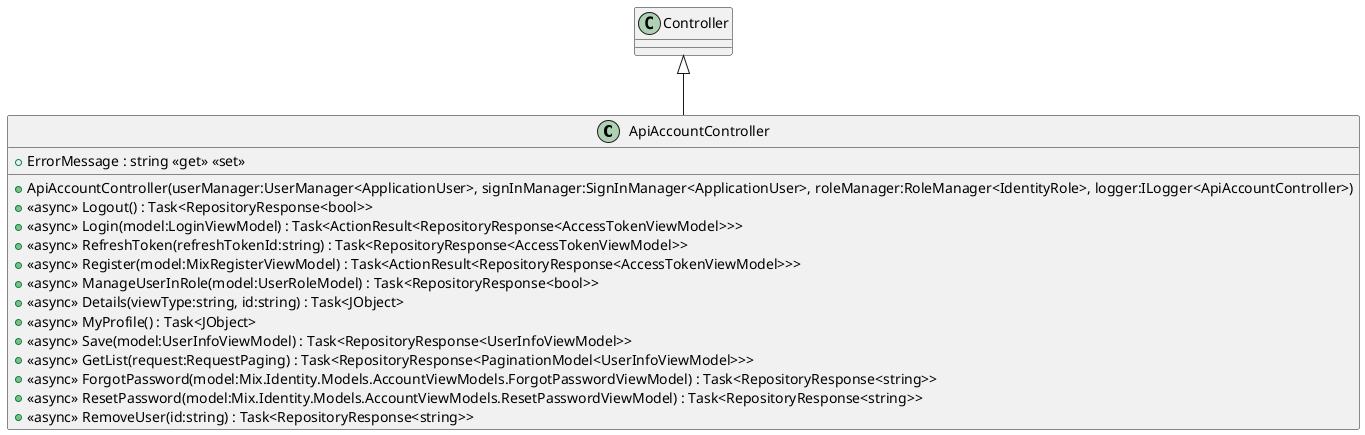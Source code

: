 @startuml
class ApiAccountController {
    + ApiAccountController(userManager:UserManager<ApplicationUser>, signInManager:SignInManager<ApplicationUser>, roleManager:RoleManager<IdentityRole>, logger:ILogger<ApiAccountController>)
    + ErrorMessage : string <<get>> <<set>>
    + <<async>> Logout() : Task<RepositoryResponse<bool>>
    + <<async>> Login(model:LoginViewModel) : Task<ActionResult<RepositoryResponse<AccessTokenViewModel>>>
    + <<async>> RefreshToken(refreshTokenId:string) : Task<RepositoryResponse<AccessTokenViewModel>>
    + <<async>> Register(model:MixRegisterViewModel) : Task<ActionResult<RepositoryResponse<AccessTokenViewModel>>>
    + <<async>> ManageUserInRole(model:UserRoleModel) : Task<RepositoryResponse<bool>>
    + <<async>> Details(viewType:string, id:string) : Task<JObject>
    + <<async>> MyProfile() : Task<JObject>
    + <<async>> Save(model:UserInfoViewModel) : Task<RepositoryResponse<UserInfoViewModel>>
    + <<async>> GetList(request:RequestPaging) : Task<RepositoryResponse<PaginationModel<UserInfoViewModel>>>
    + <<async>> ForgotPassword(model:Mix.Identity.Models.AccountViewModels.ForgotPasswordViewModel) : Task<RepositoryResponse<string>>
    + <<async>> ResetPassword(model:Mix.Identity.Models.AccountViewModels.ResetPasswordViewModel) : Task<RepositoryResponse<string>>
    + <<async>> RemoveUser(id:string) : Task<RepositoryResponse<string>>
}
Controller <|-- ApiAccountController
@enduml
